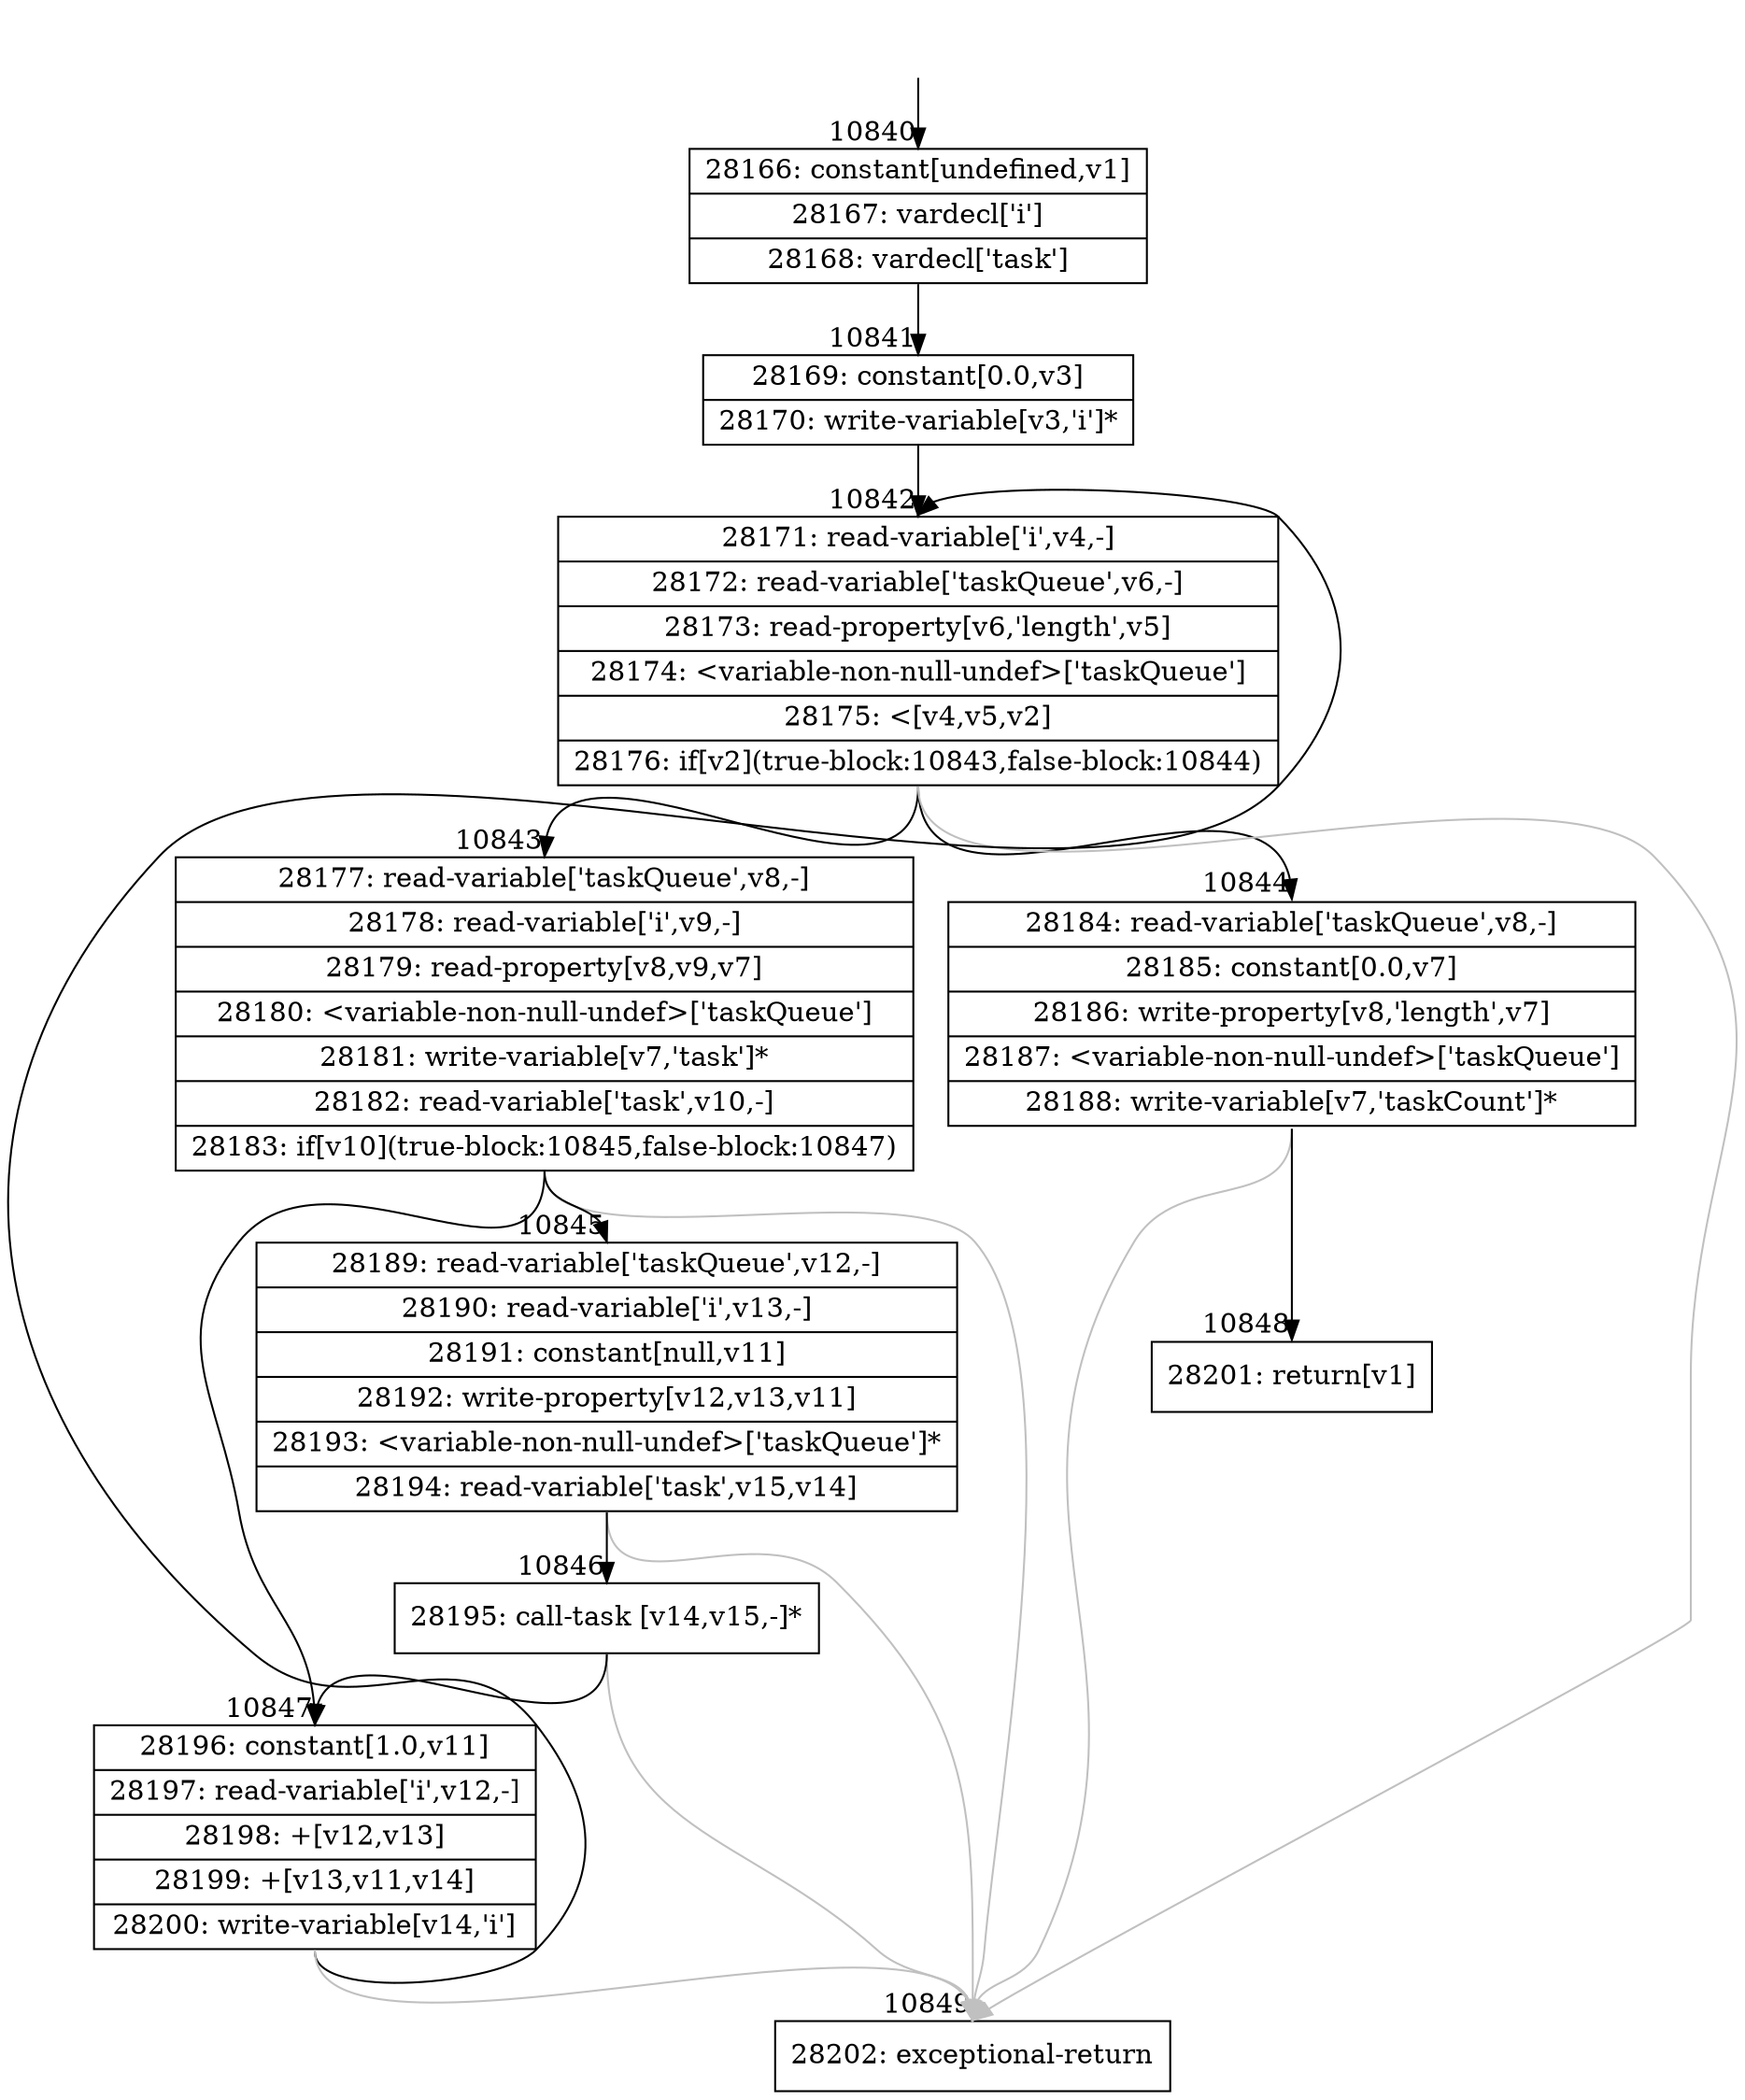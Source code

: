 digraph {
rankdir="TD"
BB_entry839[shape=none,label=""];
BB_entry839 -> BB10840 [tailport=s, headport=n, headlabel="    10840"]
BB10840 [shape=record label="{28166: constant[undefined,v1]|28167: vardecl['i']|28168: vardecl['task']}" ] 
BB10840 -> BB10841 [tailport=s, headport=n, headlabel="      10841"]
BB10841 [shape=record label="{28169: constant[0.0,v3]|28170: write-variable[v3,'i']*}" ] 
BB10841 -> BB10842 [tailport=s, headport=n, headlabel="      10842"]
BB10842 [shape=record label="{28171: read-variable['i',v4,-]|28172: read-variable['taskQueue',v6,-]|28173: read-property[v6,'length',v5]|28174: \<variable-non-null-undef\>['taskQueue']|28175: \<[v4,v5,v2]|28176: if[v2](true-block:10843,false-block:10844)}" ] 
BB10842 -> BB10843 [tailport=s, headport=n, headlabel="      10843"]
BB10842 -> BB10844 [tailport=s, headport=n, headlabel="      10844"]
BB10842 -> BB10849 [tailport=s, headport=n, color=gray, headlabel="      10849"]
BB10843 [shape=record label="{28177: read-variable['taskQueue',v8,-]|28178: read-variable['i',v9,-]|28179: read-property[v8,v9,v7]|28180: \<variable-non-null-undef\>['taskQueue']|28181: write-variable[v7,'task']*|28182: read-variable['task',v10,-]|28183: if[v10](true-block:10845,false-block:10847)}" ] 
BB10843 -> BB10845 [tailport=s, headport=n, headlabel="      10845"]
BB10843 -> BB10847 [tailport=s, headport=n, headlabel="      10847"]
BB10843 -> BB10849 [tailport=s, headport=n, color=gray]
BB10844 [shape=record label="{28184: read-variable['taskQueue',v8,-]|28185: constant[0.0,v7]|28186: write-property[v8,'length',v7]|28187: \<variable-non-null-undef\>['taskQueue']|28188: write-variable[v7,'taskCount']*}" ] 
BB10844 -> BB10848 [tailport=s, headport=n, headlabel="      10848"]
BB10844 -> BB10849 [tailport=s, headport=n, color=gray]
BB10845 [shape=record label="{28189: read-variable['taskQueue',v12,-]|28190: read-variable['i',v13,-]|28191: constant[null,v11]|28192: write-property[v12,v13,v11]|28193: \<variable-non-null-undef\>['taskQueue']*|28194: read-variable['task',v15,v14]}" ] 
BB10845 -> BB10846 [tailport=s, headport=n, headlabel="      10846"]
BB10845 -> BB10849 [tailport=s, headport=n, color=gray]
BB10846 [shape=record label="{28195: call-task [v14,v15,-]*}" ] 
BB10846 -> BB10847 [tailport=s, headport=n]
BB10846 -> BB10849 [tailport=s, headport=n, color=gray]
BB10847 [shape=record label="{28196: constant[1.0,v11]|28197: read-variable['i',v12,-]|28198: +[v12,v13]|28199: +[v13,v11,v14]|28200: write-variable[v14,'i']}" ] 
BB10847 -> BB10842 [tailport=s, headport=n]
BB10847 -> BB10849 [tailport=s, headport=n, color=gray]
BB10848 [shape=record label="{28201: return[v1]}" ] 
BB10849 [shape=record label="{28202: exceptional-return}" ] 
//#$~ 14878
}
